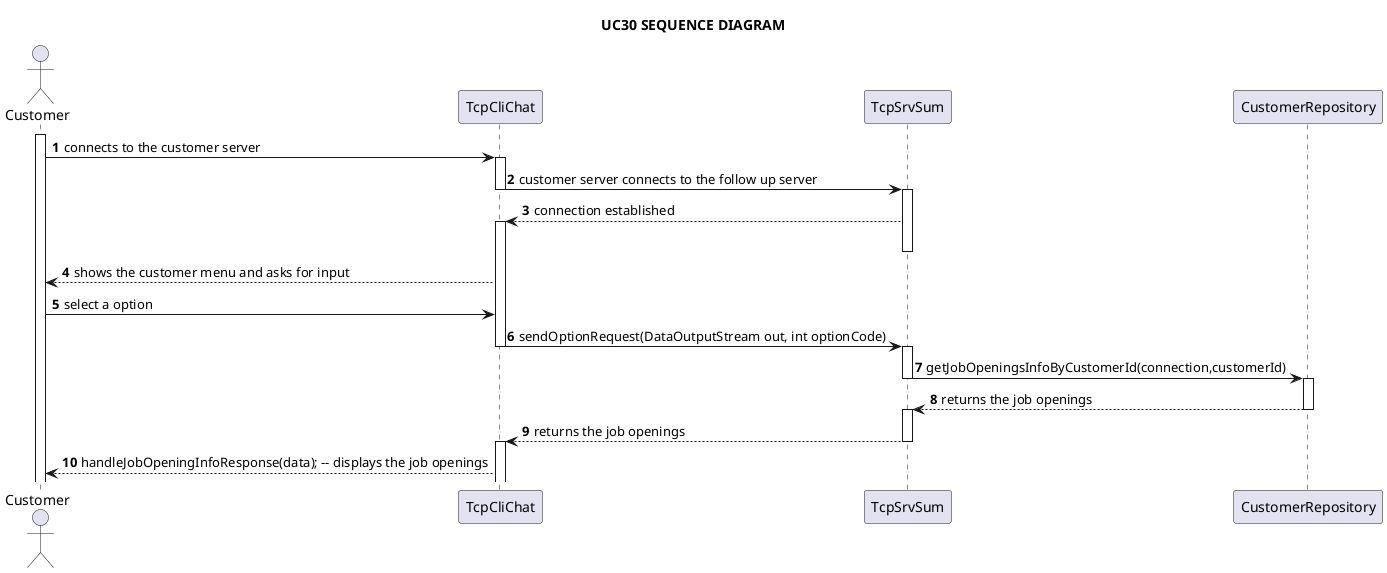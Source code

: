 @startuml

title UC30 SEQUENCE DIAGRAM

autonumber

actor Customer as c
participant TcpCliChat as tc
participant TcpSrvSum as ts
participant CustomerRepository as cr


activate c
c -> tc: connects to the customer server

activate tc
tc -> ts: customer server connects to the follow up server
deactivate tc
activate ts
ts --> tc: connection established
activate tc
deactivate ts
tc --> c: shows the customer menu and asks for input
c -> tc : select a option
tc -> ts: sendOptionRequest(DataOutputStream out, int optionCode)
deactivate tc
activate ts
ts -> cr: getJobOpeningsInfoByCustomerId(connection,customerId)
deactivate ts
activate cr
cr --> ts : returns the job openings
deactivate cr
activate ts
ts --> tc: returns the job openings
deactivate ts
activate tc
tc --> c: handleJobOpeningInfoResponse(data); -- displays the job openings

@enduml